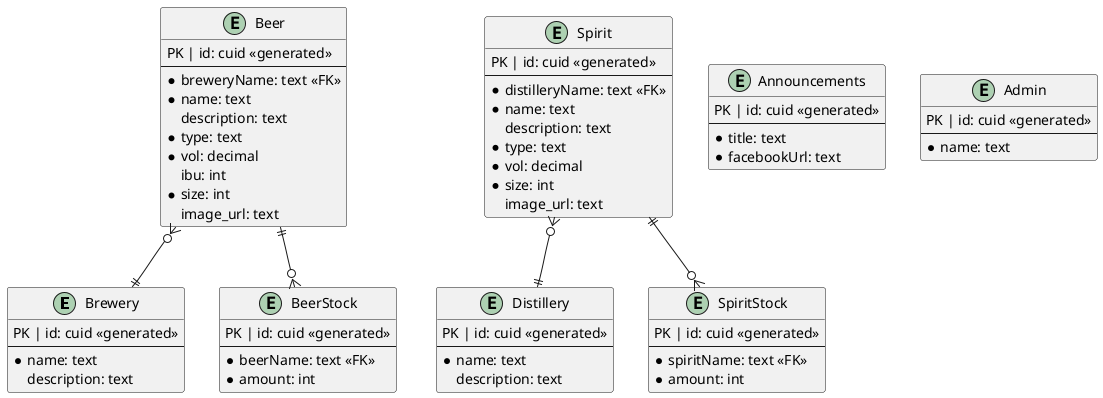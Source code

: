 @startuml er_diagram

entity Brewery {
    PK | id: cuid <<generated>>
    --
    * name: text
    description: text
}

entity Beer {
    PK | id: cuid <<generated>>
    --
    * breweryName: text <<FK>>
    * name: text
    description: text
    * type: text
    * vol: decimal
    ibu: int
    * size: int
    image_url: text
}

entity Distillery {
    PK | id: cuid <<generated>>
    --
    * name: text
    description: text
}

entity Spirit {
    PK | id: cuid <<generated>>
    --
    * distilleryName: text <<FK>>
    * name: text
    description: text
    * type: text
    * vol: decimal
    * size: int
    image_url: text
}

entity BeerStock {
    PK | id: cuid <<generated>>
    --
    * beerName: text <<FK>>
    * amount: int
}

entity SpiritStock {
    PK | id: cuid <<generated>>
    --
    * spiritName: text <<FK>>
    * amount: int
}

entity Announcements {
    PK | id: cuid <<generated>>
    --
    * title: text
    * facebookUrl: text
}

entity Admin {
    PK | id: cuid <<generated>>
    --
    * name: text
}

Beer }o--|| Brewery
Spirit }o--|| Distillery

Beer ||--o{ BeerStock
Spirit ||--o{ SpiritStock

@enduml
